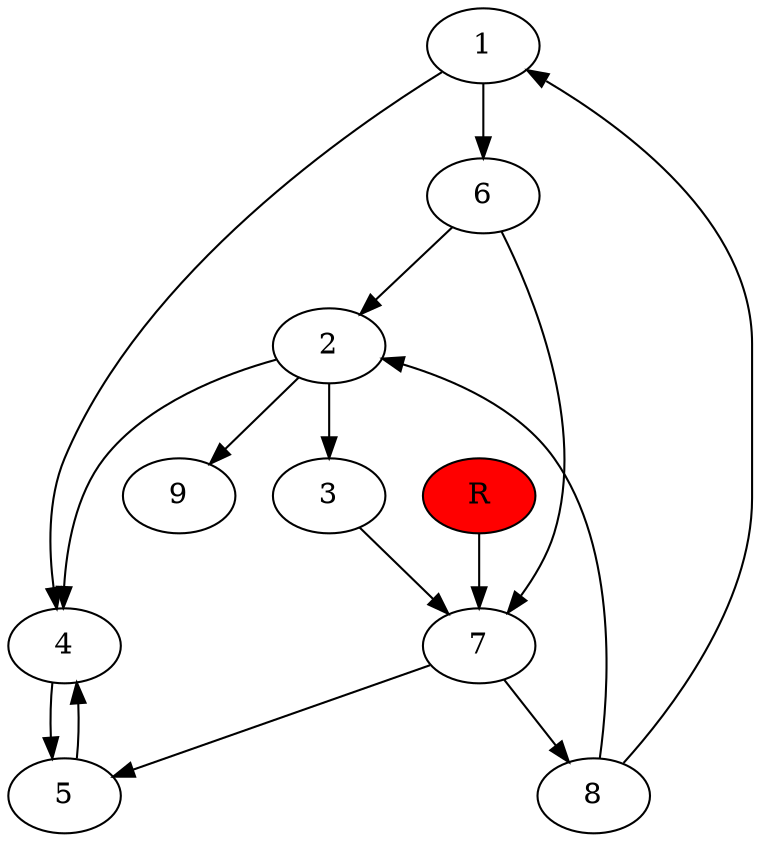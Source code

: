 digraph prb75352 {
	1
	2
	3
	4
	5
	6
	7
	8
	R [fillcolor="#ff0000" style=filled]
	1 -> 4
	1 -> 6
	2 -> 3
	2 -> 4
	2 -> 9
	3 -> 7
	4 -> 5
	5 -> 4
	6 -> 2
	6 -> 7
	7 -> 5
	7 -> 8
	8 -> 1
	8 -> 2
	R -> 7
}
